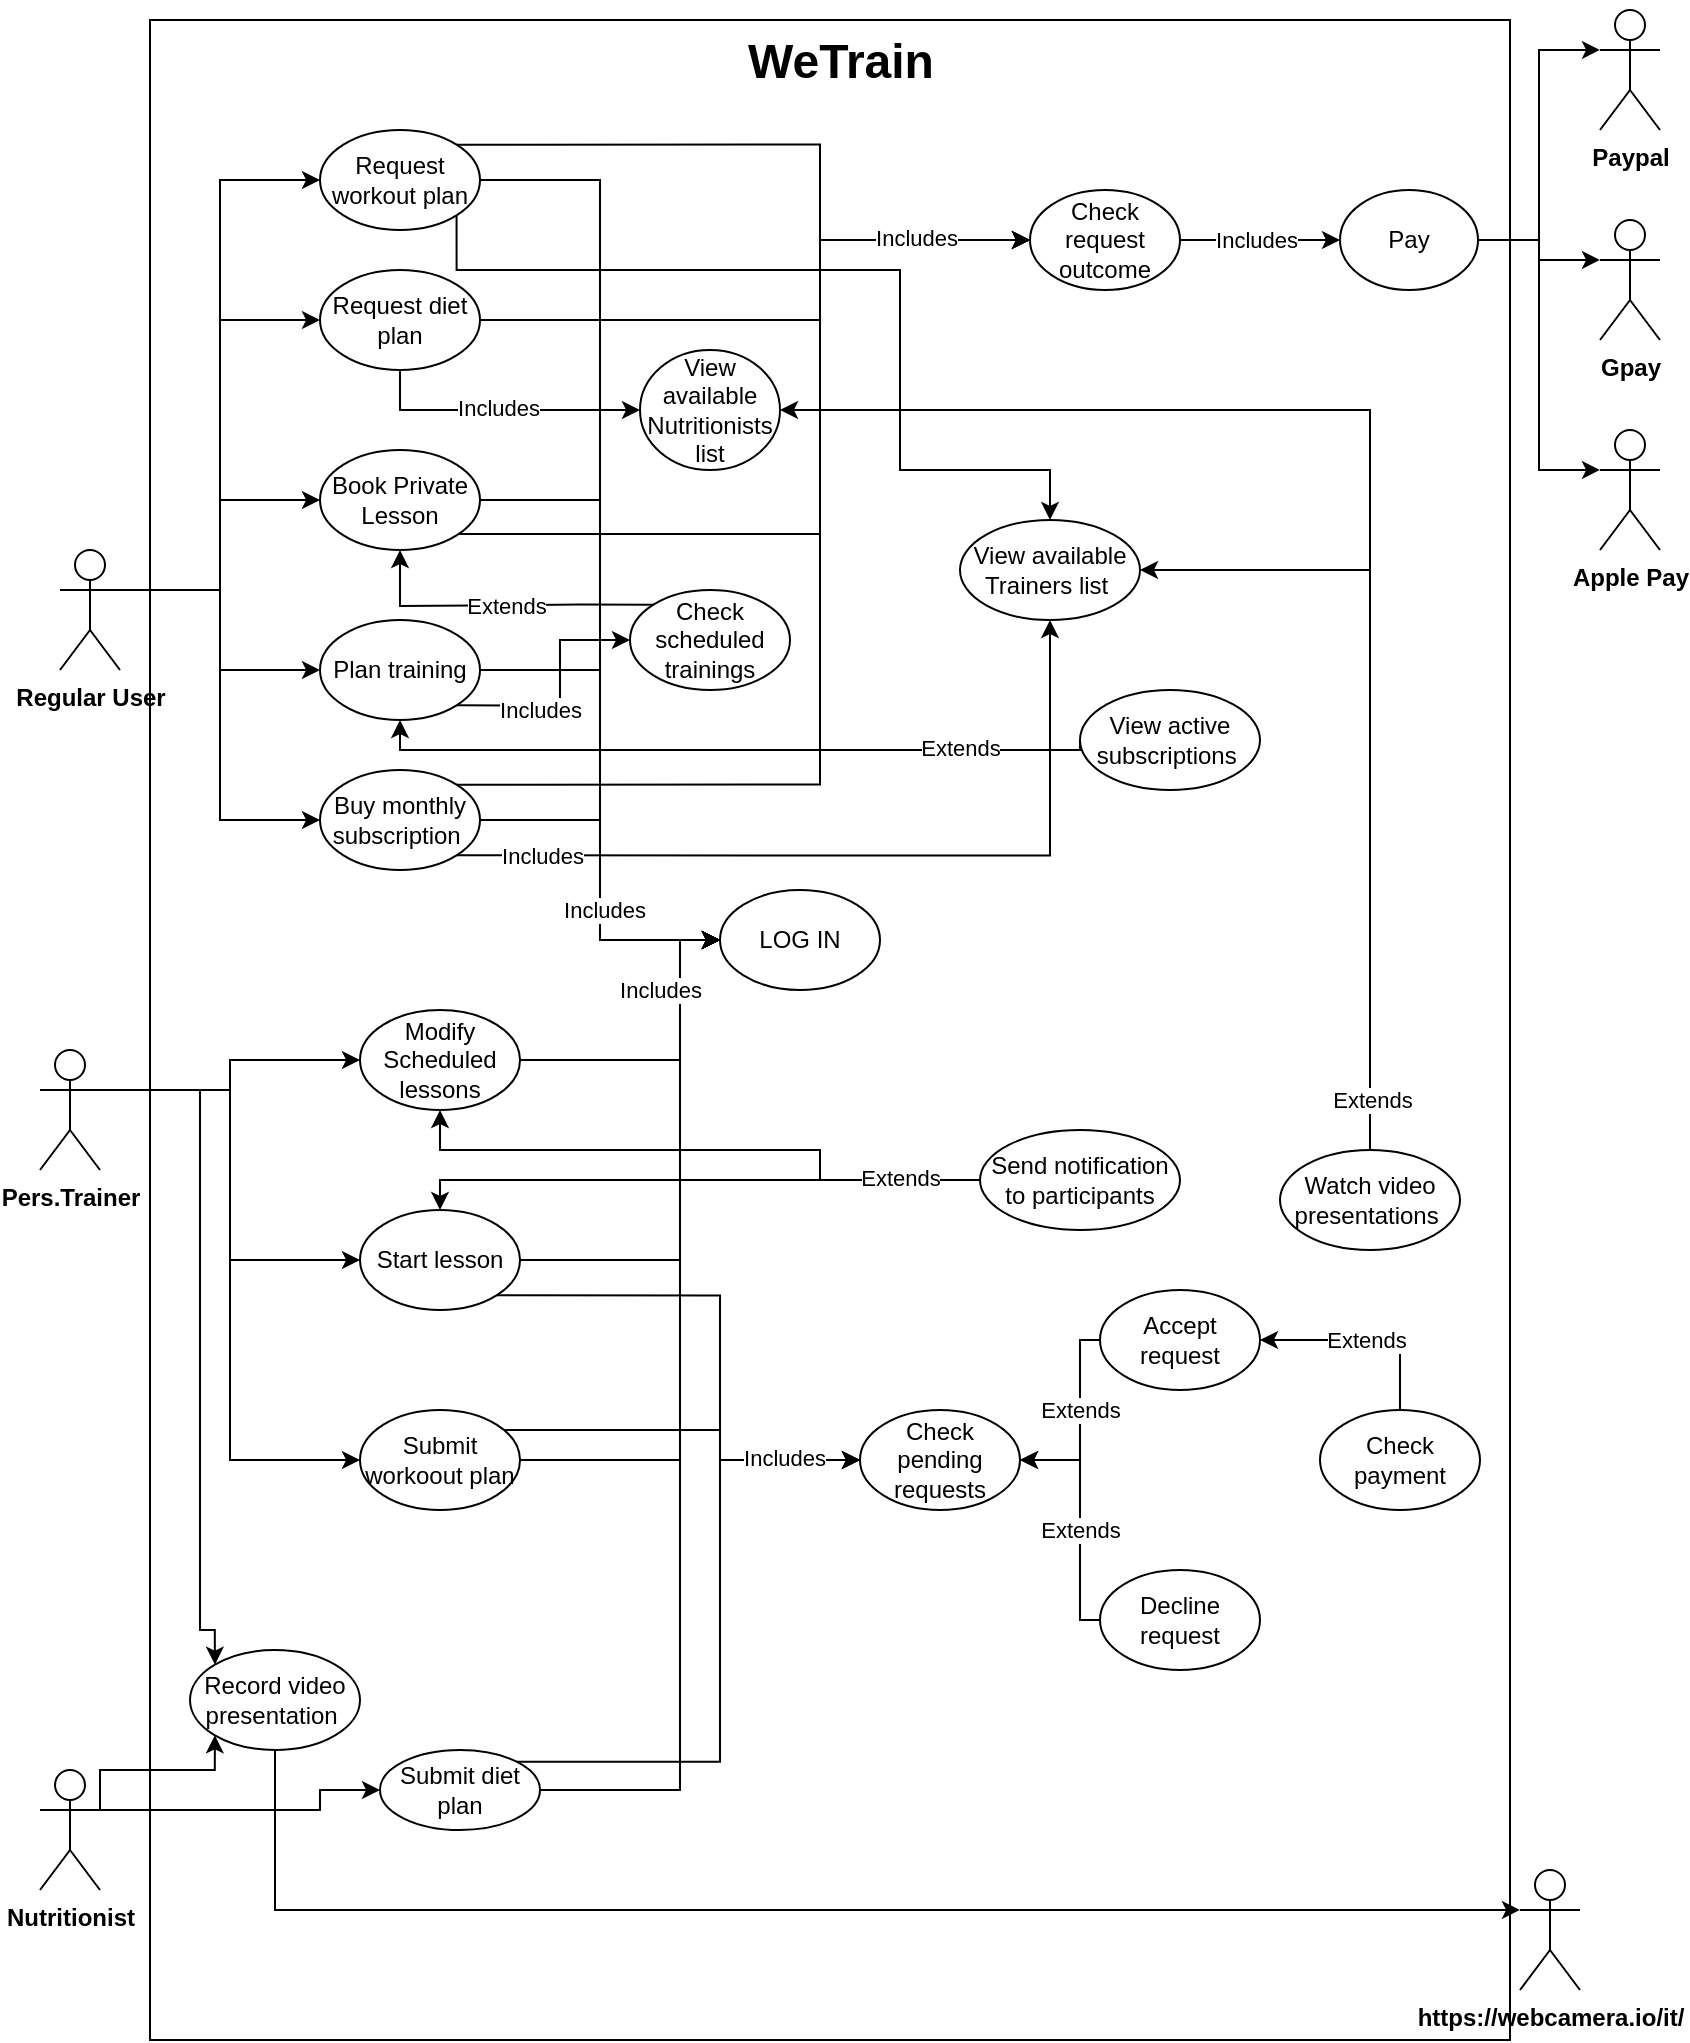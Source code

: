 <mxfile version="15.5.6" type="device"><diagram name="Page-1" id="0783ab3e-0a74-02c8-0abd-f7b4e66b4bec"><mxGraphModel dx="1038" dy="539" grid="1" gridSize="10" guides="1" tooltips="1" connect="1" arrows="1" fold="1" page="1" pageScale="1" pageWidth="850" pageHeight="1100" background="none" math="0" shadow="0"><root><mxCell id="0"/><mxCell id="1" parent="0"/><mxCell id="RnnYG57efGvRhMWBoDeA-35" value="" style="rounded=0;whiteSpace=wrap;html=1;rotation=90;" parent="1" vertex="1"><mxGeometry x="-90" y="190" width="1010" height="680" as="geometry"/></mxCell><mxCell id="CqJbrIQr5UlLXMPVlaeU-38" style="edgeStyle=orthogonalEdgeStyle;rounded=0;orthogonalLoop=1;jettySize=auto;html=1;exitX=1;exitY=0.333;exitDx=0;exitDy=0;exitPerimeter=0;entryX=0;entryY=0.5;entryDx=0;entryDy=0;" parent="1" source="CqJbrIQr5UlLXMPVlaeU-4" target="CqJbrIQr5UlLXMPVlaeU-32" edge="1"><mxGeometry relative="1" as="geometry"/></mxCell><mxCell id="CqJbrIQr5UlLXMPVlaeU-39" style="edgeStyle=orthogonalEdgeStyle;rounded=0;orthogonalLoop=1;jettySize=auto;html=1;exitX=1;exitY=0.333;exitDx=0;exitDy=0;exitPerimeter=0;entryX=0;entryY=0.5;entryDx=0;entryDy=0;" parent="1" source="CqJbrIQr5UlLXMPVlaeU-4" target="CqJbrIQr5UlLXMPVlaeU-27" edge="1"><mxGeometry relative="1" as="geometry"/></mxCell><mxCell id="CqJbrIQr5UlLXMPVlaeU-40" style="edgeStyle=orthogonalEdgeStyle;rounded=0;orthogonalLoop=1;jettySize=auto;html=1;exitX=1;exitY=0.333;exitDx=0;exitDy=0;exitPerimeter=0;entryX=0;entryY=0.5;entryDx=0;entryDy=0;" parent="1" source="CqJbrIQr5UlLXMPVlaeU-4" target="CqJbrIQr5UlLXMPVlaeU-20" edge="1"><mxGeometry relative="1" as="geometry"/></mxCell><mxCell id="CqJbrIQr5UlLXMPVlaeU-41" style="edgeStyle=orthogonalEdgeStyle;rounded=0;orthogonalLoop=1;jettySize=auto;html=1;exitX=1;exitY=0.333;exitDx=0;exitDy=0;exitPerimeter=0;" parent="1" source="CqJbrIQr5UlLXMPVlaeU-4" target="CqJbrIQr5UlLXMPVlaeU-25" edge="1"><mxGeometry relative="1" as="geometry"/></mxCell><mxCell id="CqJbrIQr5UlLXMPVlaeU-42" style="edgeStyle=orthogonalEdgeStyle;rounded=0;orthogonalLoop=1;jettySize=auto;html=1;exitX=1;exitY=0.333;exitDx=0;exitDy=0;exitPerimeter=0;entryX=0;entryY=0.5;entryDx=0;entryDy=0;" parent="1" source="CqJbrIQr5UlLXMPVlaeU-4" target="CqJbrIQr5UlLXMPVlaeU-29" edge="1"><mxGeometry relative="1" as="geometry"/></mxCell><mxCell id="CqJbrIQr5UlLXMPVlaeU-4" value="&lt;b&gt;Regular User&lt;/b&gt;" style="shape=umlActor;verticalLabelPosition=bottom;verticalAlign=top;html=1;outlineConnect=0;" parent="1" vertex="1"><mxGeometry x="30" y="290" width="30" height="60" as="geometry"/></mxCell><mxCell id="CqJbrIQr5UlLXMPVlaeU-43" style="edgeStyle=orthogonalEdgeStyle;rounded=0;orthogonalLoop=1;jettySize=auto;html=1;exitX=1;exitY=0.333;exitDx=0;exitDy=0;exitPerimeter=0;entryX=0;entryY=0.5;entryDx=0;entryDy=0;" parent="1" source="CqJbrIQr5UlLXMPVlaeU-6" target="CqJbrIQr5UlLXMPVlaeU-21" edge="1"><mxGeometry relative="1" as="geometry"/></mxCell><mxCell id="CqJbrIQr5UlLXMPVlaeU-44" style="edgeStyle=orthogonalEdgeStyle;rounded=0;orthogonalLoop=1;jettySize=auto;html=1;exitX=1;exitY=0.333;exitDx=0;exitDy=0;exitPerimeter=0;entryX=0;entryY=0.5;entryDx=0;entryDy=0;" parent="1" source="CqJbrIQr5UlLXMPVlaeU-6" target="CqJbrIQr5UlLXMPVlaeU-23" edge="1"><mxGeometry relative="1" as="geometry"/></mxCell><mxCell id="CqJbrIQr5UlLXMPVlaeU-46" style="edgeStyle=orthogonalEdgeStyle;rounded=0;orthogonalLoop=1;jettySize=auto;html=1;exitX=1;exitY=0.333;exitDx=0;exitDy=0;exitPerimeter=0;entryX=0;entryY=0.5;entryDx=0;entryDy=0;" parent="1" source="CqJbrIQr5UlLXMPVlaeU-6" target="CqJbrIQr5UlLXMPVlaeU-35" edge="1"><mxGeometry relative="1" as="geometry"/></mxCell><mxCell id="CqJbrIQr5UlLXMPVlaeU-117" style="edgeStyle=orthogonalEdgeStyle;rounded=0;orthogonalLoop=1;jettySize=auto;html=1;exitX=1;exitY=0.333;exitDx=0;exitDy=0;exitPerimeter=0;entryX=0;entryY=0;entryDx=0;entryDy=0;" parent="1" source="CqJbrIQr5UlLXMPVlaeU-6" target="CqJbrIQr5UlLXMPVlaeU-113" edge="1"><mxGeometry relative="1" as="geometry"><Array as="points"><mxPoint x="100" y="560"/><mxPoint x="100" y="830"/><mxPoint x="108" y="830"/></Array></mxGeometry></mxCell><mxCell id="CqJbrIQr5UlLXMPVlaeU-6" value="&lt;b&gt;Pers.Trainer&lt;/b&gt;" style="shape=umlActor;verticalLabelPosition=bottom;verticalAlign=top;html=1;outlineConnect=0;" parent="1" vertex="1"><mxGeometry x="20" y="540" width="30" height="60" as="geometry"/></mxCell><mxCell id="CqJbrIQr5UlLXMPVlaeU-7" value="&lt;b&gt;Paypal&lt;/b&gt;" style="shape=umlActor;verticalLabelPosition=bottom;verticalAlign=top;html=1;outlineConnect=0;" parent="1" vertex="1"><mxGeometry x="800" y="20" width="30" height="60" as="geometry"/></mxCell><mxCell id="CqJbrIQr5UlLXMPVlaeU-8" value="&lt;b&gt;Gpay&lt;/b&gt;" style="shape=umlActor;verticalLabelPosition=bottom;verticalAlign=top;html=1;outlineConnect=0;" parent="1" vertex="1"><mxGeometry x="800" y="125" width="30" height="60" as="geometry"/></mxCell><mxCell id="CqJbrIQr5UlLXMPVlaeU-15" value="&lt;h1&gt;WeTrain&lt;/h1&gt;" style="text;html=1;align=center;verticalAlign=middle;resizable=0;points=[];autosize=1;strokeColor=none;fillColor=none;" parent="1" vertex="1"><mxGeometry x="365" y="21" width="110" height="50" as="geometry"/></mxCell><mxCell id="CqJbrIQr5UlLXMPVlaeU-19" value="LOG IN" style="ellipse;whiteSpace=wrap;html=1;" parent="1" vertex="1"><mxGeometry x="360" y="460" width="80" height="50" as="geometry"/></mxCell><mxCell id="CqJbrIQr5UlLXMPVlaeU-55" style="edgeStyle=orthogonalEdgeStyle;rounded=0;orthogonalLoop=1;jettySize=auto;html=1;exitX=1;exitY=0.5;exitDx=0;exitDy=0;entryX=0;entryY=0.5;entryDx=0;entryDy=0;" parent="1" source="CqJbrIQr5UlLXMPVlaeU-20" target="CqJbrIQr5UlLXMPVlaeU-19" edge="1"><mxGeometry relative="1" as="geometry"/></mxCell><mxCell id="CqJbrIQr5UlLXMPVlaeU-121" style="edgeStyle=orthogonalEdgeStyle;rounded=0;orthogonalLoop=1;jettySize=auto;html=1;exitX=1;exitY=0;exitDx=0;exitDy=0;entryX=0;entryY=0.5;entryDx=0;entryDy=0;" parent="1" source="CqJbrIQr5UlLXMPVlaeU-20" target="CqJbrIQr5UlLXMPVlaeU-22" edge="1"><mxGeometry relative="1" as="geometry"><Array as="points"><mxPoint x="410" y="282"/><mxPoint x="410" y="135"/><mxPoint x="515" y="135"/></Array></mxGeometry></mxCell><mxCell id="CqJbrIQr5UlLXMPVlaeU-20" value="Book Private Lesson" style="ellipse;whiteSpace=wrap;html=1;" parent="1" vertex="1"><mxGeometry x="160" y="240" width="80" height="50" as="geometry"/></mxCell><mxCell id="RnnYG57efGvRhMWBoDeA-7" style="edgeStyle=orthogonalEdgeStyle;rounded=0;orthogonalLoop=1;jettySize=auto;html=1;exitX=1;exitY=1;exitDx=0;exitDy=0;entryX=0;entryY=0.5;entryDx=0;entryDy=0;" parent="1" source="CqJbrIQr5UlLXMPVlaeU-23" target="CqJbrIQr5UlLXMPVlaeU-34" edge="1"><mxGeometry relative="1" as="geometry"><Array as="points"><mxPoint x="360" y="663"/><mxPoint x="360" y="745"/></Array></mxGeometry></mxCell><mxCell id="RnnYG57efGvRhMWBoDeA-9" style="edgeStyle=orthogonalEdgeStyle;rounded=0;orthogonalLoop=1;jettySize=auto;html=1;exitX=1;exitY=0.5;exitDx=0;exitDy=0;entryX=0;entryY=0.5;entryDx=0;entryDy=0;" parent="1" source="CqJbrIQr5UlLXMPVlaeU-21" target="CqJbrIQr5UlLXMPVlaeU-19" edge="1"><mxGeometry relative="1" as="geometry"><Array as="points"><mxPoint x="340" y="545"/><mxPoint x="340" y="485"/></Array></mxGeometry></mxCell><mxCell id="CqJbrIQr5UlLXMPVlaeU-21" value="Modify Scheduled lessons" style="ellipse;whiteSpace=wrap;html=1;" parent="1" vertex="1"><mxGeometry x="180" y="520" width="80" height="50" as="geometry"/></mxCell><mxCell id="CqJbrIQr5UlLXMPVlaeU-107" style="edgeStyle=orthogonalEdgeStyle;rounded=0;orthogonalLoop=1;jettySize=auto;html=1;exitX=1;exitY=0.5;exitDx=0;exitDy=0;entryX=0;entryY=0.5;entryDx=0;entryDy=0;" parent="1" source="CqJbrIQr5UlLXMPVlaeU-22" target="CqJbrIQr5UlLXMPVlaeU-100" edge="1"><mxGeometry relative="1" as="geometry"/></mxCell><mxCell id="CqJbrIQr5UlLXMPVlaeU-108" value="Includes" style="edgeLabel;html=1;align=center;verticalAlign=middle;resizable=0;points=[];" parent="CqJbrIQr5UlLXMPVlaeU-107" vertex="1" connectable="0"><mxGeometry x="0.21" y="-1" relative="1" as="geometry"><mxPoint x="-11" y="-1" as="offset"/></mxGeometry></mxCell><mxCell id="CqJbrIQr5UlLXMPVlaeU-22" value="Check request outcome" style="ellipse;whiteSpace=wrap;html=1;" parent="1" vertex="1"><mxGeometry x="515" y="110" width="75" height="50" as="geometry"/></mxCell><mxCell id="CqJbrIQr5UlLXMPVlaeU-61" style="edgeStyle=orthogonalEdgeStyle;rounded=0;orthogonalLoop=1;jettySize=auto;html=1;exitX=1;exitY=0.5;exitDx=0;exitDy=0;entryX=0;entryY=0.5;entryDx=0;entryDy=0;" parent="1" source="CqJbrIQr5UlLXMPVlaeU-23" target="CqJbrIQr5UlLXMPVlaeU-19" edge="1"><mxGeometry relative="1" as="geometry"><Array as="points"><mxPoint x="340" y="645"/><mxPoint x="340" y="485"/></Array></mxGeometry></mxCell><mxCell id="CqJbrIQr5UlLXMPVlaeU-23" value="Start lesson" style="ellipse;whiteSpace=wrap;html=1;" parent="1" vertex="1"><mxGeometry x="180" y="620" width="80" height="50" as="geometry"/></mxCell><mxCell id="CqJbrIQr5UlLXMPVlaeU-97" style="edgeStyle=orthogonalEdgeStyle;rounded=0;orthogonalLoop=1;jettySize=auto;html=1;exitX=0;exitY=0.5;exitDx=0;exitDy=0;entryX=0.5;entryY=0;entryDx=0;entryDy=0;" parent="1" source="CqJbrIQr5UlLXMPVlaeU-24" target="CqJbrIQr5UlLXMPVlaeU-23" edge="1"><mxGeometry relative="1" as="geometry"><Array as="points"><mxPoint x="220" y="605"/></Array></mxGeometry></mxCell><mxCell id="CqJbrIQr5UlLXMPVlaeU-98" style="edgeStyle=orthogonalEdgeStyle;rounded=0;orthogonalLoop=1;jettySize=auto;html=1;exitX=0;exitY=0.5;exitDx=0;exitDy=0;entryX=0.5;entryY=1;entryDx=0;entryDy=0;" parent="1" source="CqJbrIQr5UlLXMPVlaeU-24" target="CqJbrIQr5UlLXMPVlaeU-21" edge="1"><mxGeometry relative="1" as="geometry"><Array as="points"><mxPoint x="410" y="605"/><mxPoint x="410" y="590"/><mxPoint x="220" y="590"/></Array></mxGeometry></mxCell><mxCell id="CqJbrIQr5UlLXMPVlaeU-99" value="Extends" style="edgeLabel;html=1;align=center;verticalAlign=middle;resizable=0;points=[];" parent="CqJbrIQr5UlLXMPVlaeU-98" vertex="1" connectable="0"><mxGeometry x="-0.396" y="-1" relative="1" as="geometry"><mxPoint x="39" y="11" as="offset"/></mxGeometry></mxCell><mxCell id="CqJbrIQr5UlLXMPVlaeU-24" value="Send notification to participants" style="ellipse;whiteSpace=wrap;html=1;" parent="1" vertex="1"><mxGeometry x="490" y="580" width="100" height="50" as="geometry"/></mxCell><mxCell id="CqJbrIQr5UlLXMPVlaeU-57" style="edgeStyle=orthogonalEdgeStyle;rounded=0;orthogonalLoop=1;jettySize=auto;html=1;exitX=1;exitY=0.5;exitDx=0;exitDy=0;entryX=0;entryY=0.5;entryDx=0;entryDy=0;" parent="1" source="CqJbrIQr5UlLXMPVlaeU-25" target="CqJbrIQr5UlLXMPVlaeU-19" edge="1"><mxGeometry relative="1" as="geometry"><Array as="points"><mxPoint x="300" y="350"/><mxPoint x="300" y="485"/></Array></mxGeometry></mxCell><mxCell id="RnnYG57efGvRhMWBoDeA-49" style="edgeStyle=orthogonalEdgeStyle;rounded=0;orthogonalLoop=1;jettySize=auto;html=1;exitX=1;exitY=1;exitDx=0;exitDy=0;entryX=0;entryY=0.5;entryDx=0;entryDy=0;" parent="1" source="CqJbrIQr5UlLXMPVlaeU-25" target="CqJbrIQr5UlLXMPVlaeU-26" edge="1"><mxGeometry relative="1" as="geometry"><Array as="points"><mxPoint x="280" y="368"/><mxPoint x="280" y="335"/></Array></mxGeometry></mxCell><mxCell id="CqJbrIQr5UlLXMPVlaeU-25" value="Plan training" style="ellipse;whiteSpace=wrap;html=1;" parent="1" vertex="1"><mxGeometry x="160" y="325" width="80" height="50" as="geometry"/></mxCell><mxCell id="CqJbrIQr5UlLXMPVlaeU-67" style="edgeStyle=orthogonalEdgeStyle;rounded=0;orthogonalLoop=1;jettySize=auto;html=1;exitX=0;exitY=0;exitDx=0;exitDy=0;entryX=0.5;entryY=1;entryDx=0;entryDy=0;" parent="1" source="CqJbrIQr5UlLXMPVlaeU-26" target="CqJbrIQr5UlLXMPVlaeU-20" edge="1"><mxGeometry relative="1" as="geometry"><mxPoint x="268" y="340" as="targetPoint"/><Array as="points"><mxPoint x="290" y="317"/><mxPoint x="200" y="318"/></Array></mxGeometry></mxCell><mxCell id="CqJbrIQr5UlLXMPVlaeU-68" value="Extends" style="edgeLabel;html=1;align=center;verticalAlign=middle;resizable=0;points=[];" parent="CqJbrIQr5UlLXMPVlaeU-67" vertex="1" connectable="0"><mxGeometry x="-0.291" y="2" relative="1" as="geometry"><mxPoint x="-19" y="-2" as="offset"/></mxGeometry></mxCell><mxCell id="CqJbrIQr5UlLXMPVlaeU-26" value="Check scheduled trainings" style="ellipse;whiteSpace=wrap;html=1;" parent="1" vertex="1"><mxGeometry x="315" y="310" width="80" height="50" as="geometry"/></mxCell><mxCell id="CqJbrIQr5UlLXMPVlaeU-53" style="edgeStyle=orthogonalEdgeStyle;rounded=0;orthogonalLoop=1;jettySize=auto;html=1;exitX=1;exitY=0.5;exitDx=0;exitDy=0;entryX=0;entryY=0.5;entryDx=0;entryDy=0;" parent="1" source="CqJbrIQr5UlLXMPVlaeU-27" target="CqJbrIQr5UlLXMPVlaeU-19" edge="1"><mxGeometry relative="1" as="geometry"/></mxCell><mxCell id="RnnYG57efGvRhMWBoDeA-19" style="edgeStyle=orthogonalEdgeStyle;rounded=0;orthogonalLoop=1;jettySize=auto;html=1;exitX=0.5;exitY=1;exitDx=0;exitDy=0;entryX=0;entryY=0.5;entryDx=0;entryDy=0;" parent="1" source="CqJbrIQr5UlLXMPVlaeU-27" target="RnnYG57efGvRhMWBoDeA-18" edge="1"><mxGeometry relative="1" as="geometry"><Array as="points"><mxPoint x="200" y="220"/></Array></mxGeometry></mxCell><mxCell id="PHa_lAuSiCuIEKJxeLum-1" value="Includes" style="edgeLabel;html=1;align=center;verticalAlign=middle;resizable=0;points=[];" parent="RnnYG57efGvRhMWBoDeA-19" vertex="1" connectable="0"><mxGeometry x="-0.233" y="-3" relative="1" as="geometry"><mxPoint x="15" y="-4" as="offset"/></mxGeometry></mxCell><mxCell id="PHa_lAuSiCuIEKJxeLum-2" style="edgeStyle=orthogonalEdgeStyle;rounded=0;orthogonalLoop=1;jettySize=auto;html=1;exitX=1;exitY=0.5;exitDx=0;exitDy=0;entryX=0;entryY=0.5;entryDx=0;entryDy=0;" parent="1" source="CqJbrIQr5UlLXMPVlaeU-27" target="CqJbrIQr5UlLXMPVlaeU-22" edge="1"><mxGeometry relative="1" as="geometry"><Array as="points"><mxPoint x="410" y="175"/><mxPoint x="410" y="135"/></Array></mxGeometry></mxCell><mxCell id="CqJbrIQr5UlLXMPVlaeU-27" value="Request diet plan" style="ellipse;whiteSpace=wrap;html=1;" parent="1" vertex="1"><mxGeometry x="160" y="150" width="80" height="50" as="geometry"/></mxCell><mxCell id="CqJbrIQr5UlLXMPVlaeU-58" style="edgeStyle=orthogonalEdgeStyle;rounded=0;orthogonalLoop=1;jettySize=auto;html=1;exitX=1;exitY=0.5;exitDx=0;exitDy=0;entryX=0;entryY=0.5;entryDx=0;entryDy=0;" parent="1" source="CqJbrIQr5UlLXMPVlaeU-29" target="CqJbrIQr5UlLXMPVlaeU-19" edge="1"><mxGeometry relative="1" as="geometry"><Array as="points"><mxPoint x="300" y="425"/><mxPoint x="300" y="485"/></Array></mxGeometry></mxCell><mxCell id="CqJbrIQr5UlLXMPVlaeU-75" style="edgeStyle=orthogonalEdgeStyle;rounded=0;orthogonalLoop=1;jettySize=auto;html=1;exitX=1;exitY=1;exitDx=0;exitDy=0;entryX=0.5;entryY=1;entryDx=0;entryDy=0;" parent="1" source="CqJbrIQr5UlLXMPVlaeU-29" target="CqJbrIQr5UlLXMPVlaeU-30" edge="1"><mxGeometry relative="1" as="geometry"><Array as="points"><mxPoint x="525" y="443"/></Array></mxGeometry></mxCell><mxCell id="CqJbrIQr5UlLXMPVlaeU-76" value="Includes" style="edgeLabel;html=1;align=center;verticalAlign=middle;resizable=0;points=[];" parent="CqJbrIQr5UlLXMPVlaeU-75" vertex="1" connectable="0"><mxGeometry x="-0.049" y="-3" relative="1" as="geometry"><mxPoint x="-155" y="-3" as="offset"/></mxGeometry></mxCell><mxCell id="CqJbrIQr5UlLXMPVlaeU-122" style="edgeStyle=orthogonalEdgeStyle;rounded=0;orthogonalLoop=1;jettySize=auto;html=1;exitX=1;exitY=0;exitDx=0;exitDy=0;entryX=0;entryY=0.5;entryDx=0;entryDy=0;" parent="1" source="CqJbrIQr5UlLXMPVlaeU-29" target="CqJbrIQr5UlLXMPVlaeU-22" edge="1"><mxGeometry relative="1" as="geometry"><Array as="points"><mxPoint x="410" y="407"/><mxPoint x="410" y="135"/><mxPoint x="515" y="135"/></Array></mxGeometry></mxCell><mxCell id="CqJbrIQr5UlLXMPVlaeU-29" value="Buy monthly subscription&amp;nbsp;" style="ellipse;whiteSpace=wrap;html=1;" parent="1" vertex="1"><mxGeometry x="160" y="400" width="80" height="50" as="geometry"/></mxCell><mxCell id="CqJbrIQr5UlLXMPVlaeU-30" value="&lt;div&gt;&lt;span&gt;View available Trainers list&amp;nbsp;&lt;/span&gt;&lt;/div&gt;" style="ellipse;whiteSpace=wrap;html=1;align=center;" parent="1" vertex="1"><mxGeometry x="480" y="275" width="90" height="50" as="geometry"/></mxCell><mxCell id="CqJbrIQr5UlLXMPVlaeU-62" style="edgeStyle=orthogonalEdgeStyle;rounded=0;orthogonalLoop=1;jettySize=auto;html=1;exitX=1;exitY=0.5;exitDx=0;exitDy=0;entryX=0;entryY=0.5;entryDx=0;entryDy=0;" parent="1" source="CqJbrIQr5UlLXMPVlaeU-31" target="CqJbrIQr5UlLXMPVlaeU-19" edge="1"><mxGeometry relative="1" as="geometry"><Array as="points"><mxPoint x="340" y="910"/><mxPoint x="340" y="485"/></Array></mxGeometry></mxCell><mxCell id="CqJbrIQr5UlLXMPVlaeU-95" style="edgeStyle=orthogonalEdgeStyle;rounded=0;orthogonalLoop=1;jettySize=auto;html=1;exitX=1;exitY=0;exitDx=0;exitDy=0;entryX=0;entryY=0.5;entryDx=0;entryDy=0;" parent="1" source="CqJbrIQr5UlLXMPVlaeU-31" target="CqJbrIQr5UlLXMPVlaeU-34" edge="1"><mxGeometry relative="1" as="geometry"><Array as="points"><mxPoint x="360" y="896"/><mxPoint x="360" y="745"/></Array></mxGeometry></mxCell><mxCell id="CqJbrIQr5UlLXMPVlaeU-31" value="Submit diet plan" style="ellipse;whiteSpace=wrap;html=1;" parent="1" vertex="1"><mxGeometry x="190" y="890" width="80" height="40" as="geometry"/></mxCell><mxCell id="CqJbrIQr5UlLXMPVlaeU-52" style="edgeStyle=orthogonalEdgeStyle;rounded=0;orthogonalLoop=1;jettySize=auto;html=1;exitX=1;exitY=0.5;exitDx=0;exitDy=0;entryX=0;entryY=0.5;entryDx=0;entryDy=0;" parent="1" source="CqJbrIQr5UlLXMPVlaeU-32" target="CqJbrIQr5UlLXMPVlaeU-19" edge="1"><mxGeometry relative="1" as="geometry"><Array as="points"><mxPoint x="300" y="105"/><mxPoint x="300" y="485"/></Array></mxGeometry></mxCell><mxCell id="RnnYG57efGvRhMWBoDeA-29" value="Includes" style="edgeLabel;html=1;align=center;verticalAlign=middle;resizable=0;points=[];" parent="CqJbrIQr5UlLXMPVlaeU-52" vertex="1" connectable="0"><mxGeometry x="0.383" y="1" relative="1" as="geometry"><mxPoint x="-31" y="-21" as="offset"/></mxGeometry></mxCell><mxCell id="RnnYG57efGvRhMWBoDeA-50" value="Includes" style="edgeLabel;html=1;align=center;verticalAlign=middle;resizable=0;points=[];" parent="CqJbrIQr5UlLXMPVlaeU-52" vertex="1" connectable="0"><mxGeometry x="0.639" y="2" relative="1" as="geometry"><mxPoint y="15" as="offset"/></mxGeometry></mxCell><mxCell id="CqJbrIQr5UlLXMPVlaeU-119" style="edgeStyle=orthogonalEdgeStyle;rounded=0;orthogonalLoop=1;jettySize=auto;html=1;exitX=1;exitY=0;exitDx=0;exitDy=0;entryX=0;entryY=0.5;entryDx=0;entryDy=0;" parent="1" source="CqJbrIQr5UlLXMPVlaeU-32" target="CqJbrIQr5UlLXMPVlaeU-22" edge="1"><mxGeometry relative="1" as="geometry"><Array as="points"><mxPoint x="410" y="87"/><mxPoint x="410" y="135"/><mxPoint x="515" y="135"/></Array></mxGeometry></mxCell><mxCell id="CqJbrIQr5UlLXMPVlaeU-123" value="Includes" style="edgeLabel;html=1;align=center;verticalAlign=middle;resizable=0;points=[];" parent="CqJbrIQr5UlLXMPVlaeU-119" vertex="1" connectable="0"><mxGeometry x="0.465" y="-2" relative="1" as="geometry"><mxPoint x="32" y="-3" as="offset"/></mxGeometry></mxCell><mxCell id="gOoOK1fFBNNQzdKPaQwZ-1" style="edgeStyle=orthogonalEdgeStyle;rounded=0;orthogonalLoop=1;jettySize=auto;html=1;exitX=1;exitY=1;exitDx=0;exitDy=0;entryX=0.5;entryY=0;entryDx=0;entryDy=0;" edge="1" parent="1" source="CqJbrIQr5UlLXMPVlaeU-32" target="CqJbrIQr5UlLXMPVlaeU-30"><mxGeometry relative="1" as="geometry"><Array as="points"><mxPoint x="228" y="150"/><mxPoint x="450" y="150"/><mxPoint x="450" y="250"/><mxPoint x="525" y="250"/></Array></mxGeometry></mxCell><mxCell id="CqJbrIQr5UlLXMPVlaeU-32" value="Request workout plan" style="ellipse;whiteSpace=wrap;html=1;" parent="1" vertex="1"><mxGeometry x="160" y="80" width="80" height="50" as="geometry"/></mxCell><mxCell id="CqJbrIQr5UlLXMPVlaeU-34" value="Check pending requests" style="ellipse;whiteSpace=wrap;html=1;" parent="1" vertex="1"><mxGeometry x="430" y="720" width="80" height="50" as="geometry"/></mxCell><mxCell id="CqJbrIQr5UlLXMPVlaeU-63" style="edgeStyle=orthogonalEdgeStyle;rounded=0;orthogonalLoop=1;jettySize=auto;html=1;exitX=1;exitY=0.5;exitDx=0;exitDy=0;entryX=0;entryY=0.5;entryDx=0;entryDy=0;" parent="1" source="CqJbrIQr5UlLXMPVlaeU-35" target="CqJbrIQr5UlLXMPVlaeU-19" edge="1"><mxGeometry relative="1" as="geometry"><Array as="points"><mxPoint x="340" y="745"/><mxPoint x="340" y="485"/></Array></mxGeometry></mxCell><mxCell id="RnnYG57efGvRhMWBoDeA-17" value="Includes" style="edgeLabel;html=1;align=center;verticalAlign=middle;resizable=0;points=[];" parent="CqJbrIQr5UlLXMPVlaeU-63" vertex="1" connectable="0"><mxGeometry x="0.623" y="-2" relative="1" as="geometry"><mxPoint x="-12" y="-23" as="offset"/></mxGeometry></mxCell><mxCell id="CqJbrIQr5UlLXMPVlaeU-93" style="edgeStyle=orthogonalEdgeStyle;rounded=0;orthogonalLoop=1;jettySize=auto;html=1;exitX=1;exitY=0;exitDx=0;exitDy=0;entryX=0;entryY=0.5;entryDx=0;entryDy=0;" parent="1" source="CqJbrIQr5UlLXMPVlaeU-35" target="CqJbrIQr5UlLXMPVlaeU-34" edge="1"><mxGeometry relative="1" as="geometry"><Array as="points"><mxPoint x="248" y="730"/><mxPoint x="360" y="730"/><mxPoint x="360" y="745"/></Array></mxGeometry></mxCell><mxCell id="RnnYG57efGvRhMWBoDeA-8" value="Includes" style="edgeLabel;html=1;align=center;verticalAlign=middle;resizable=0;points=[];" parent="CqJbrIQr5UlLXMPVlaeU-93" vertex="1" connectable="0"><mxGeometry x="0.57" y="-1" relative="1" as="geometry"><mxPoint x="5" y="-2" as="offset"/></mxGeometry></mxCell><mxCell id="CqJbrIQr5UlLXMPVlaeU-35" value="Submit workoout plan" style="ellipse;whiteSpace=wrap;html=1;" parent="1" vertex="1"><mxGeometry x="180" y="720" width="80" height="50" as="geometry"/></mxCell><mxCell id="CqJbrIQr5UlLXMPVlaeU-87" style="edgeStyle=orthogonalEdgeStyle;rounded=0;orthogonalLoop=1;jettySize=auto;html=1;exitX=0;exitY=0.5;exitDx=0;exitDy=0;entryX=1;entryY=0.5;entryDx=0;entryDy=0;" parent="1" source="CqJbrIQr5UlLXMPVlaeU-48" target="CqJbrIQr5UlLXMPVlaeU-34" edge="1"><mxGeometry relative="1" as="geometry"><Array as="points"><mxPoint x="540" y="685"/><mxPoint x="540" y="745"/></Array></mxGeometry></mxCell><mxCell id="CqJbrIQr5UlLXMPVlaeU-48" value="Accept request" style="ellipse;whiteSpace=wrap;html=1;" parent="1" vertex="1"><mxGeometry x="550" y="660" width="80" height="50" as="geometry"/></mxCell><mxCell id="CqJbrIQr5UlLXMPVlaeU-78" style="edgeStyle=orthogonalEdgeStyle;rounded=0;orthogonalLoop=1;jettySize=auto;html=1;exitX=0;exitY=0.5;exitDx=0;exitDy=0;entryX=0.5;entryY=1;entryDx=0;entryDy=0;" parent="1" source="CqJbrIQr5UlLXMPVlaeU-77" target="CqJbrIQr5UlLXMPVlaeU-25" edge="1"><mxGeometry relative="1" as="geometry"><Array as="points"><mxPoint x="540" y="390"/><mxPoint x="200" y="390"/></Array></mxGeometry></mxCell><mxCell id="CqJbrIQr5UlLXMPVlaeU-79" value="Extends" style="edgeLabel;html=1;align=center;verticalAlign=middle;resizable=0;points=[];" parent="CqJbrIQr5UlLXMPVlaeU-78" vertex="1" connectable="0"><mxGeometry x="-0.442" y="2" relative="1" as="geometry"><mxPoint x="35" y="-3" as="offset"/></mxGeometry></mxCell><mxCell id="CqJbrIQr5UlLXMPVlaeU-77" value="&lt;div&gt;&lt;span&gt;View active subscriptions&amp;nbsp;&lt;/span&gt;&lt;/div&gt;" style="ellipse;whiteSpace=wrap;html=1;align=center;" parent="1" vertex="1"><mxGeometry x="540" y="360" width="90" height="50" as="geometry"/></mxCell><mxCell id="CqJbrIQr5UlLXMPVlaeU-89" style="edgeStyle=orthogonalEdgeStyle;rounded=0;orthogonalLoop=1;jettySize=auto;html=1;exitX=0;exitY=0.5;exitDx=0;exitDy=0;entryX=1;entryY=0.5;entryDx=0;entryDy=0;" parent="1" source="CqJbrIQr5UlLXMPVlaeU-86" target="CqJbrIQr5UlLXMPVlaeU-34" edge="1"><mxGeometry relative="1" as="geometry"><mxPoint x="475" y="710" as="targetPoint"/><Array as="points"><mxPoint x="540" y="745"/></Array></mxGeometry></mxCell><mxCell id="RnnYG57efGvRhMWBoDeA-15" value="Extends" style="edgeLabel;html=1;align=center;verticalAlign=middle;resizable=0;points=[];" parent="CqJbrIQr5UlLXMPVlaeU-89" vertex="1" connectable="0"><mxGeometry x="-0.286" relative="1" as="geometry"><mxPoint y="-72" as="offset"/></mxGeometry></mxCell><mxCell id="CqJbrIQr5UlLXMPVlaeU-86" value="Decline request" style="ellipse;whiteSpace=wrap;html=1;" parent="1" vertex="1"><mxGeometry x="550" y="800" width="80" height="50" as="geometry"/></mxCell><mxCell id="RB1eSR3rRpJkvaEgh7sl-1" style="edgeStyle=orthogonalEdgeStyle;rounded=0;orthogonalLoop=1;jettySize=auto;html=1;exitX=1;exitY=0.5;exitDx=0;exitDy=0;entryX=0;entryY=0.333;entryDx=0;entryDy=0;entryPerimeter=0;" parent="1" source="CqJbrIQr5UlLXMPVlaeU-100" target="CqJbrIQr5UlLXMPVlaeU-7" edge="1"><mxGeometry relative="1" as="geometry"/></mxCell><mxCell id="RB1eSR3rRpJkvaEgh7sl-2" style="edgeStyle=orthogonalEdgeStyle;rounded=0;orthogonalLoop=1;jettySize=auto;html=1;exitX=1;exitY=0.5;exitDx=0;exitDy=0;entryX=0;entryY=0.333;entryDx=0;entryDy=0;entryPerimeter=0;" parent="1" source="CqJbrIQr5UlLXMPVlaeU-100" target="CqJbrIQr5UlLXMPVlaeU-8" edge="1"><mxGeometry relative="1" as="geometry"/></mxCell><mxCell id="RB1eSR3rRpJkvaEgh7sl-3" style="edgeStyle=orthogonalEdgeStyle;rounded=0;orthogonalLoop=1;jettySize=auto;html=1;exitX=1;exitY=0.5;exitDx=0;exitDy=0;entryX=0;entryY=0.333;entryDx=0;entryDy=0;entryPerimeter=0;" parent="1" source="CqJbrIQr5UlLXMPVlaeU-100" target="CqJbrIQr5UlLXMPVlaeU-126" edge="1"><mxGeometry relative="1" as="geometry"/></mxCell><mxCell id="CqJbrIQr5UlLXMPVlaeU-100" value="Pay" style="ellipse;whiteSpace=wrap;html=1;" parent="1" vertex="1"><mxGeometry x="670" y="110" width="69" height="50" as="geometry"/></mxCell><mxCell id="CqJbrIQr5UlLXMPVlaeU-109" value="Check payment" style="ellipse;whiteSpace=wrap;html=1;" parent="1" vertex="1"><mxGeometry x="660" y="720" width="80" height="50" as="geometry"/></mxCell><mxCell id="CqJbrIQr5UlLXMPVlaeU-114" style="edgeStyle=orthogonalEdgeStyle;rounded=0;orthogonalLoop=1;jettySize=auto;html=1;exitX=0.5;exitY=0;exitDx=0;exitDy=0;entryX=1;entryY=0.5;entryDx=0;entryDy=0;" parent="1" source="CqJbrIQr5UlLXMPVlaeU-112" target="CqJbrIQr5UlLXMPVlaeU-30" edge="1"><mxGeometry relative="1" as="geometry"><Array as="points"><mxPoint x="685" y="300"/></Array></mxGeometry></mxCell><mxCell id="RnnYG57efGvRhMWBoDeA-20" style="edgeStyle=orthogonalEdgeStyle;rounded=0;orthogonalLoop=1;jettySize=auto;html=1;exitX=0.5;exitY=0;exitDx=0;exitDy=0;entryX=1;entryY=0.5;entryDx=0;entryDy=0;" parent="1" source="CqJbrIQr5UlLXMPVlaeU-112" target="RnnYG57efGvRhMWBoDeA-18" edge="1"><mxGeometry relative="1" as="geometry"><Array as="points"><mxPoint x="685" y="220"/></Array></mxGeometry></mxCell><mxCell id="RnnYG57efGvRhMWBoDeA-37" value="Extends" style="edgeLabel;html=1;align=center;verticalAlign=middle;resizable=0;points=[];" parent="RnnYG57efGvRhMWBoDeA-20" vertex="1" connectable="0"><mxGeometry x="-0.925" y="-1" relative="1" as="geometry"><mxPoint as="offset"/></mxGeometry></mxCell><mxCell id="CqJbrIQr5UlLXMPVlaeU-112" value="&lt;div&gt;&lt;span&gt;Watch video presentations&amp;nbsp;&lt;/span&gt;&lt;/div&gt;" style="ellipse;whiteSpace=wrap;html=1;align=center;" parent="1" vertex="1"><mxGeometry x="640" y="590" width="90" height="50" as="geometry"/></mxCell><mxCell id="qL8AIQ6ehxbfjICQaQib-4" style="edgeStyle=orthogonalEdgeStyle;rounded=0;orthogonalLoop=1;jettySize=auto;html=1;exitX=0.5;exitY=1;exitDx=0;exitDy=0;entryX=0;entryY=0.333;entryDx=0;entryDy=0;entryPerimeter=0;" parent="1" source="CqJbrIQr5UlLXMPVlaeU-113" target="CqJbrIQr5UlLXMPVlaeU-124" edge="1"><mxGeometry relative="1" as="geometry"><Array as="points"><mxPoint x="138" y="970"/></Array></mxGeometry></mxCell><mxCell id="CqJbrIQr5UlLXMPVlaeU-113" value="&lt;div&gt;&lt;span&gt;Record video presentation&amp;nbsp;&lt;/span&gt;&lt;/div&gt;" style="ellipse;whiteSpace=wrap;html=1;align=center;" parent="1" vertex="1"><mxGeometry x="95" y="840" width="85" height="50" as="geometry"/></mxCell><mxCell id="CqJbrIQr5UlLXMPVlaeU-126" value="&lt;b&gt;Apple Pay&lt;/b&gt;" style="shape=umlActor;verticalLabelPosition=bottom;verticalAlign=top;html=1;outlineConnect=0;" parent="1" vertex="1"><mxGeometry x="800" y="230" width="30" height="60" as="geometry"/></mxCell><mxCell id="CqJbrIQr5UlLXMPVlaeU-124" value="&lt;b&gt;https://webcamera.io/it/&lt;/b&gt;" style="shape=umlActor;verticalLabelPosition=bottom;verticalAlign=top;html=1;outlineConnect=0;" parent="1" vertex="1"><mxGeometry x="760" y="950" width="30" height="60" as="geometry"/></mxCell><mxCell id="RnnYG57efGvRhMWBoDeA-3" style="edgeStyle=orthogonalEdgeStyle;rounded=0;orthogonalLoop=1;jettySize=auto;html=1;exitX=1;exitY=0.333;exitDx=0;exitDy=0;exitPerimeter=0;entryX=0;entryY=0.5;entryDx=0;entryDy=0;" parent="1" source="RnnYG57efGvRhMWBoDeA-1" target="CqJbrIQr5UlLXMPVlaeU-31" edge="1"><mxGeometry relative="1" as="geometry"><Array as="points"><mxPoint x="160" y="920"/><mxPoint x="160" y="910"/></Array></mxGeometry></mxCell><mxCell id="RnnYG57efGvRhMWBoDeA-23" style="edgeStyle=orthogonalEdgeStyle;rounded=0;orthogonalLoop=1;jettySize=auto;html=1;exitX=1;exitY=0.333;exitDx=0;exitDy=0;exitPerimeter=0;entryX=0;entryY=1;entryDx=0;entryDy=0;" parent="1" source="RnnYG57efGvRhMWBoDeA-1" target="CqJbrIQr5UlLXMPVlaeU-113" edge="1"><mxGeometry relative="1" as="geometry"><Array as="points"><mxPoint x="50" y="900"/><mxPoint x="108" y="900"/></Array></mxGeometry></mxCell><mxCell id="RnnYG57efGvRhMWBoDeA-1" value="&lt;b&gt;Nutritionist&lt;/b&gt;" style="shape=umlActor;verticalLabelPosition=bottom;verticalAlign=top;html=1;outlineConnect=0;" parent="1" vertex="1"><mxGeometry x="20" y="900" width="30" height="60" as="geometry"/></mxCell><mxCell id="RnnYG57efGvRhMWBoDeA-13" value="" style="endArrow=classic;html=1;rounded=0;edgeStyle=orthogonalEdgeStyle;exitX=0.5;exitY=0;exitDx=0;exitDy=0;entryX=1;entryY=0.5;entryDx=0;entryDy=0;" parent="1" source="CqJbrIQr5UlLXMPVlaeU-109" target="CqJbrIQr5UlLXMPVlaeU-48" edge="1"><mxGeometry relative="1" as="geometry"><mxPoint x="810" y="580" as="sourcePoint"/><mxPoint x="910" y="580" as="targetPoint"/></mxGeometry></mxCell><mxCell id="RnnYG57efGvRhMWBoDeA-14" value="Extends" style="edgeLabel;resizable=0;html=1;align=center;verticalAlign=middle;" parent="RnnYG57efGvRhMWBoDeA-13" connectable="0" vertex="1"><mxGeometry relative="1" as="geometry"/></mxCell><mxCell id="RnnYG57efGvRhMWBoDeA-18" value="View available Nutritionists list" style="ellipse;whiteSpace=wrap;html=1;" parent="1" vertex="1"><mxGeometry x="320" y="190" width="70" height="60" as="geometry"/></mxCell><mxCell id="RnnYG57efGvRhMWBoDeA-51" value="Extends" style="edgeLabel;html=1;align=center;verticalAlign=middle;resizable=0;points=[];" parent="1" vertex="1" connectable="0"><mxGeometry x="540" y="780" as="geometry"/></mxCell></root></mxGraphModel></diagram></mxfile>